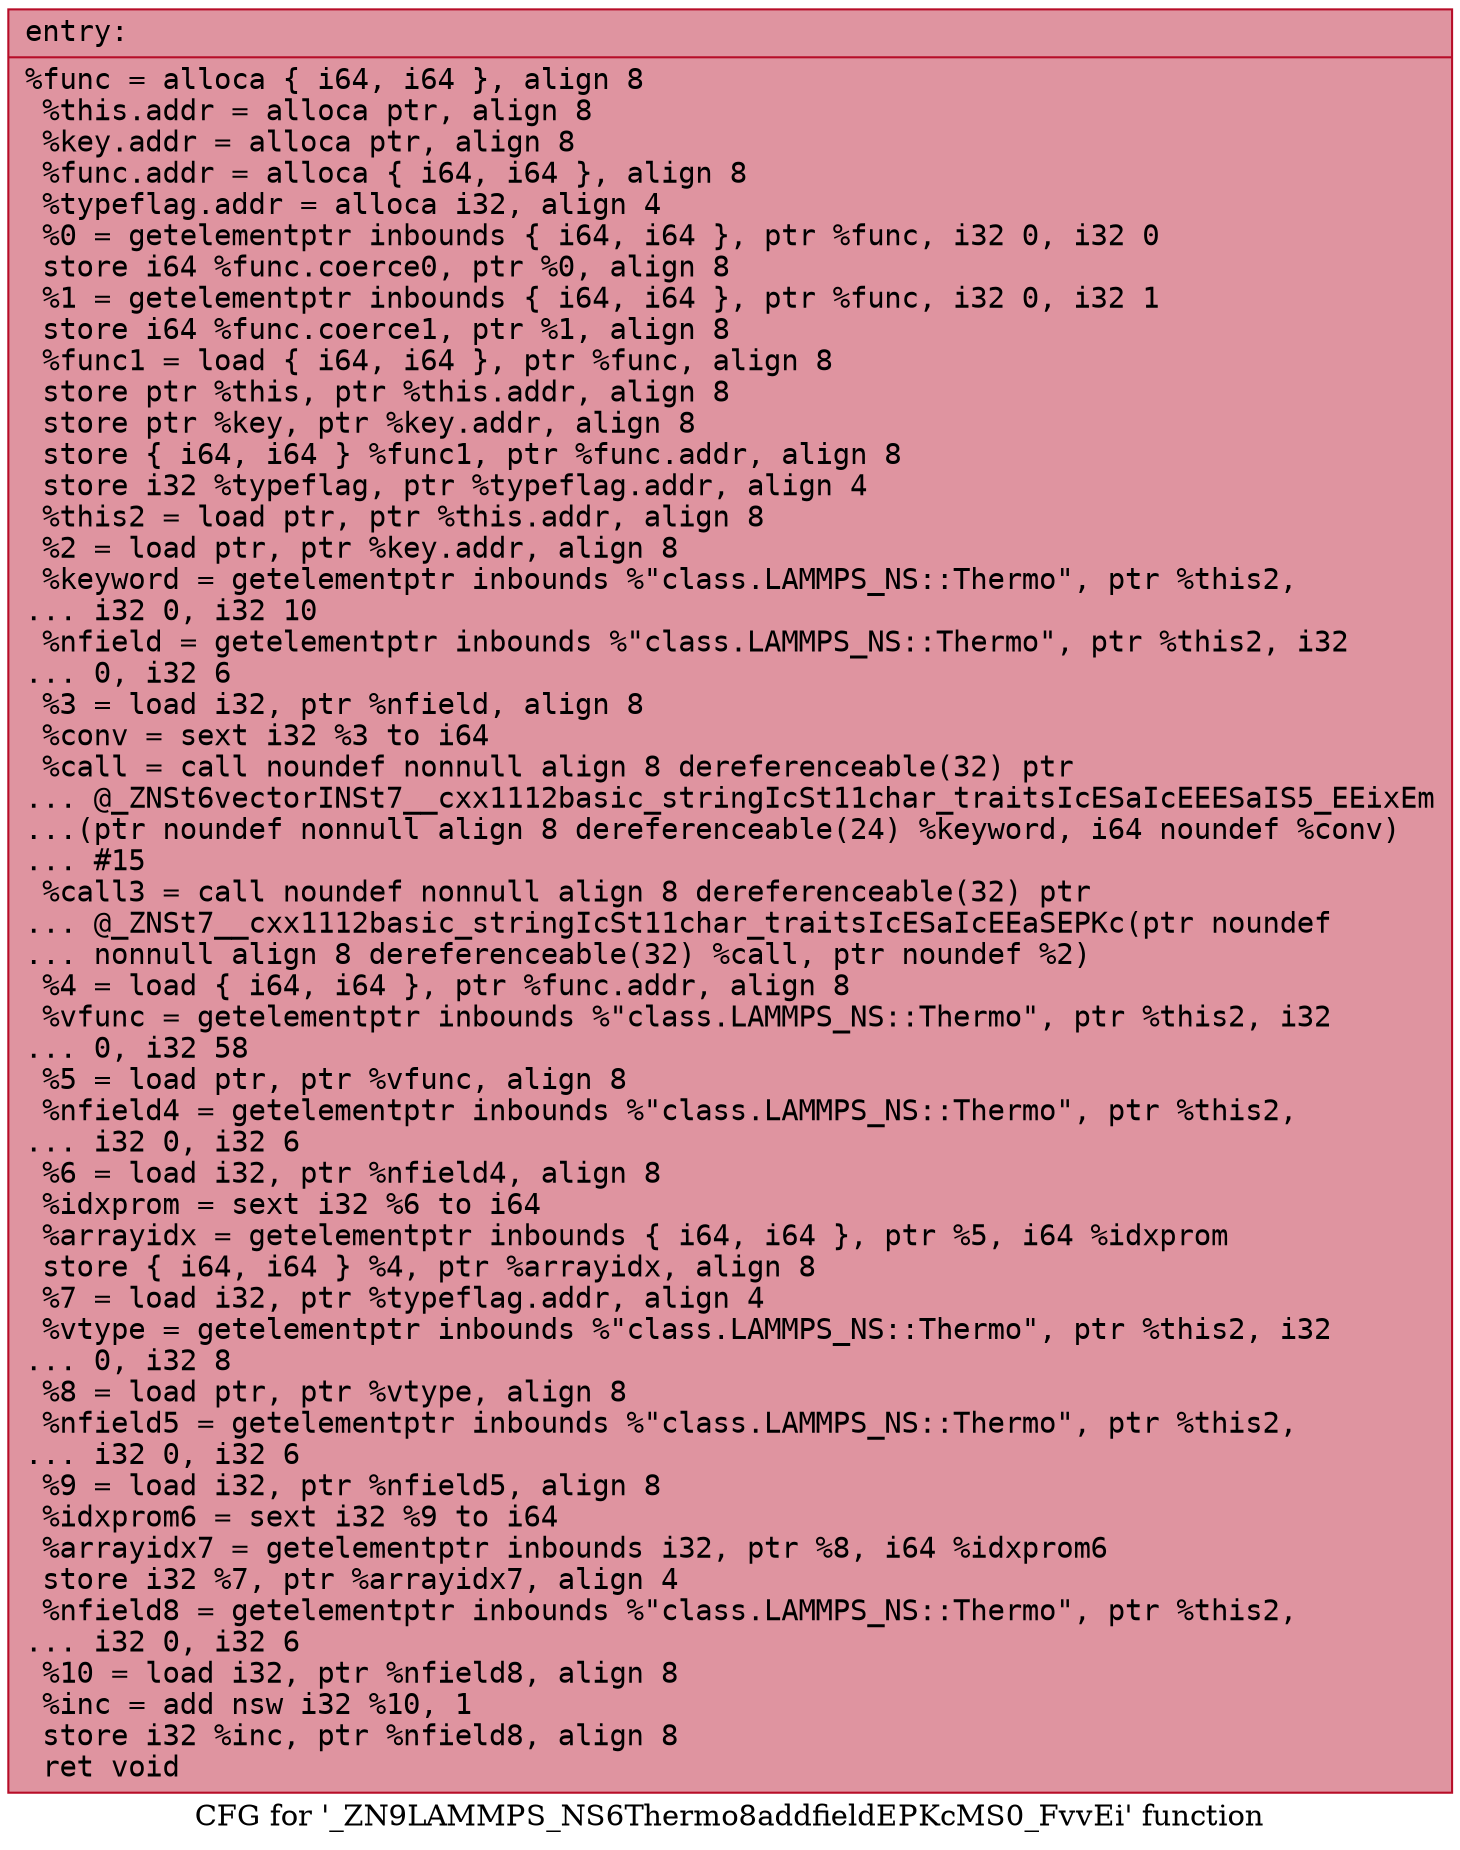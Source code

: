 digraph "CFG for '_ZN9LAMMPS_NS6Thermo8addfieldEPKcMS0_FvvEi' function" {
	label="CFG for '_ZN9LAMMPS_NS6Thermo8addfieldEPKcMS0_FvvEi' function";

	Node0x55bd403c8310 [shape=record,color="#b70d28ff", style=filled, fillcolor="#b70d2870" fontname="Courier",label="{entry:\l|  %func = alloca \{ i64, i64 \}, align 8\l  %this.addr = alloca ptr, align 8\l  %key.addr = alloca ptr, align 8\l  %func.addr = alloca \{ i64, i64 \}, align 8\l  %typeflag.addr = alloca i32, align 4\l  %0 = getelementptr inbounds \{ i64, i64 \}, ptr %func, i32 0, i32 0\l  store i64 %func.coerce0, ptr %0, align 8\l  %1 = getelementptr inbounds \{ i64, i64 \}, ptr %func, i32 0, i32 1\l  store i64 %func.coerce1, ptr %1, align 8\l  %func1 = load \{ i64, i64 \}, ptr %func, align 8\l  store ptr %this, ptr %this.addr, align 8\l  store ptr %key, ptr %key.addr, align 8\l  store \{ i64, i64 \} %func1, ptr %func.addr, align 8\l  store i32 %typeflag, ptr %typeflag.addr, align 4\l  %this2 = load ptr, ptr %this.addr, align 8\l  %2 = load ptr, ptr %key.addr, align 8\l  %keyword = getelementptr inbounds %\"class.LAMMPS_NS::Thermo\", ptr %this2,\l... i32 0, i32 10\l  %nfield = getelementptr inbounds %\"class.LAMMPS_NS::Thermo\", ptr %this2, i32\l... 0, i32 6\l  %3 = load i32, ptr %nfield, align 8\l  %conv = sext i32 %3 to i64\l  %call = call noundef nonnull align 8 dereferenceable(32) ptr\l... @_ZNSt6vectorINSt7__cxx1112basic_stringIcSt11char_traitsIcESaIcEEESaIS5_EEixEm\l...(ptr noundef nonnull align 8 dereferenceable(24) %keyword, i64 noundef %conv)\l... #15\l  %call3 = call noundef nonnull align 8 dereferenceable(32) ptr\l... @_ZNSt7__cxx1112basic_stringIcSt11char_traitsIcESaIcEEaSEPKc(ptr noundef\l... nonnull align 8 dereferenceable(32) %call, ptr noundef %2)\l  %4 = load \{ i64, i64 \}, ptr %func.addr, align 8\l  %vfunc = getelementptr inbounds %\"class.LAMMPS_NS::Thermo\", ptr %this2, i32\l... 0, i32 58\l  %5 = load ptr, ptr %vfunc, align 8\l  %nfield4 = getelementptr inbounds %\"class.LAMMPS_NS::Thermo\", ptr %this2,\l... i32 0, i32 6\l  %6 = load i32, ptr %nfield4, align 8\l  %idxprom = sext i32 %6 to i64\l  %arrayidx = getelementptr inbounds \{ i64, i64 \}, ptr %5, i64 %idxprom\l  store \{ i64, i64 \} %4, ptr %arrayidx, align 8\l  %7 = load i32, ptr %typeflag.addr, align 4\l  %vtype = getelementptr inbounds %\"class.LAMMPS_NS::Thermo\", ptr %this2, i32\l... 0, i32 8\l  %8 = load ptr, ptr %vtype, align 8\l  %nfield5 = getelementptr inbounds %\"class.LAMMPS_NS::Thermo\", ptr %this2,\l... i32 0, i32 6\l  %9 = load i32, ptr %nfield5, align 8\l  %idxprom6 = sext i32 %9 to i64\l  %arrayidx7 = getelementptr inbounds i32, ptr %8, i64 %idxprom6\l  store i32 %7, ptr %arrayidx7, align 4\l  %nfield8 = getelementptr inbounds %\"class.LAMMPS_NS::Thermo\", ptr %this2,\l... i32 0, i32 6\l  %10 = load i32, ptr %nfield8, align 8\l  %inc = add nsw i32 %10, 1\l  store i32 %inc, ptr %nfield8, align 8\l  ret void\l}"];
}
